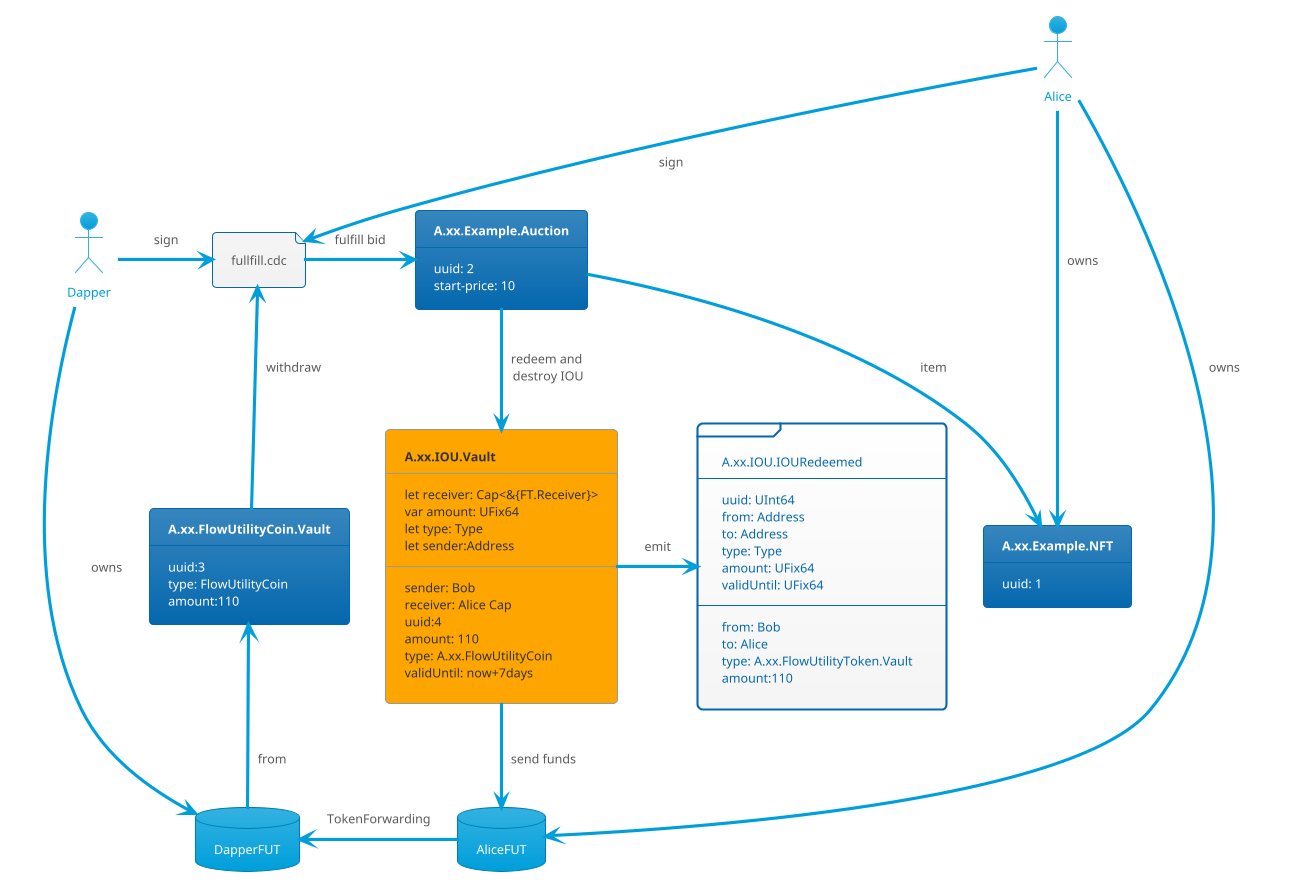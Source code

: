 @startuml
!theme bluegray

actor Alice
actor Dapper

Database AliceFUT

Database DapperFUT 

file Bid [
    fullfill.cdc
]

frame iouupdated [
    A.xx.IOU.IOURedeemed
    ---
    uuid: UInt64
    from: Address
    to: Address
    type: Type
    amount: UFix64
    validUntil: UFix64
    ---
    from: Bob
    to: Alice
    type: A.xx.FlowUtilityToken.Vault
    amount:110
]


card Vault [
        <b>A.xx.FlowUtilityCoin.Vault
        ---
        uuid:3
        type: FlowUtilityCoin
        amount:110
    ]


card NFT [
    <b>A.xx.Example.NFT
    ---
    uuid: 1
]

card Auction [
    <b>A.xx.Example.Auction
    ---
    uuid: 2
    start-price: 10
]

agent IOU [
    <b>A.xx.IOU.Vault
    ---
    let receiver: Cap<&{FT.Receiver}>
    var amount: UFix64
    let type: Type
    let sender:Address
    ---
    sender: Bob
    receiver: Alice Cap
    uuid:4
    amount: 110
    type: A.xx.FlowUtilityCoin
    validUntil: now+7days
]

Alice --> Bid : sign
Dapper -right-> Bid: sign

Bid -right-> Auction: fulfill bid
Auction -down-> IOU : redeem and \ndestroy IOU
Bid <-- Vault : withdraw
Vault <-- DapperFUT: from
Dapper --> DapperFUT : owns

IOU -down-> AliceFUT: send funds
AliceFUT -left-> DapperFUT: TokenForwarding

Auction --> NFT : item 

IOU -right-> iouupdated: emit
Alice --> NFT : owns

Alice --> AliceFUT: owns
@enduml
